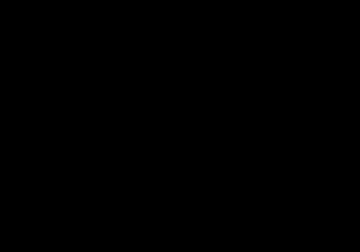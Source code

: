 #!/usr/bin/env gnuplot
# decay_function_check.gp
# plots decay functions for the Ewald sumation of dipoles.
# Author: Takeshi Nishimatsu
# $Date$
# $Rev$
# $Author$
##
Lz=16
a0=3.94
kappa=0.1125
inp=sprintf("< ./decay_function_check %.5f %d %.5f", a0, Lz, kappa)

set terminal postscript eps enhanced color 'Times-Roman' 20
set encoding iso_8859_1
set output 'decay_function_check.eps'

set grid
set key right spacing 1.4
set bmargin 4
set lmargin 16
set xlabel '{/Times-Italic r} / {/Times-Italic a}_0 ,'.\
        '   {/Times-Italic k} / (2{/Symbol p} / ({/Times-Italic La}_0))'
set ylabel '\305^{-3}'
set logscale y
set xtics Lz/2
set yrange [1e-70:1]
set xrange [0:Lz*1.5]
set ytics ("1"  1.0e0,\
           "10^{-10}" 1.0e-10,\
           "10^{-20}" 1.0e-20,\
           "10^{-30}" 1.0e-30,\
           "10^{-40}" 1.0e-40,\
           "10^{-50}" 1.0e-50,\
           "10^{-60}" 1.0e-60,\
           "10^{-70}" 1.0e-70)

set arrow 1 from -Lz/2,1e-22 to Lz/2,1e-22 heads lt 4 lw 2
set arrow 2 from     0,1e-52 to Lz,  1e-52 heads lt 7 lw 2
set label 1 'first Brillouin zone' at    0,1e-25 center textcolor lt 4
set label 2 'super cell size'      at Lz/2,1e-55 center textcolor lt 7

plot inp using 1:3 title '{/Times-Italic B}({/Times-Italic r})'   with lp lw 3,\
     inp using 1:4 title '{/Times-Italic Crr}({/Times-Italic r})' with lp lw 3,\
     exp(-(2*pi*x/(a0*Lz))**2 / kappa**2 )/a0**3\
     title 'exp(-{/Times-Italic k}^2/{/Symbol k}^2) / {/Times-Italic a}_0^3' with l lw 3
#Local variables:
#  compile-command: "gnuplot decay_function_check.gp"
#End:
